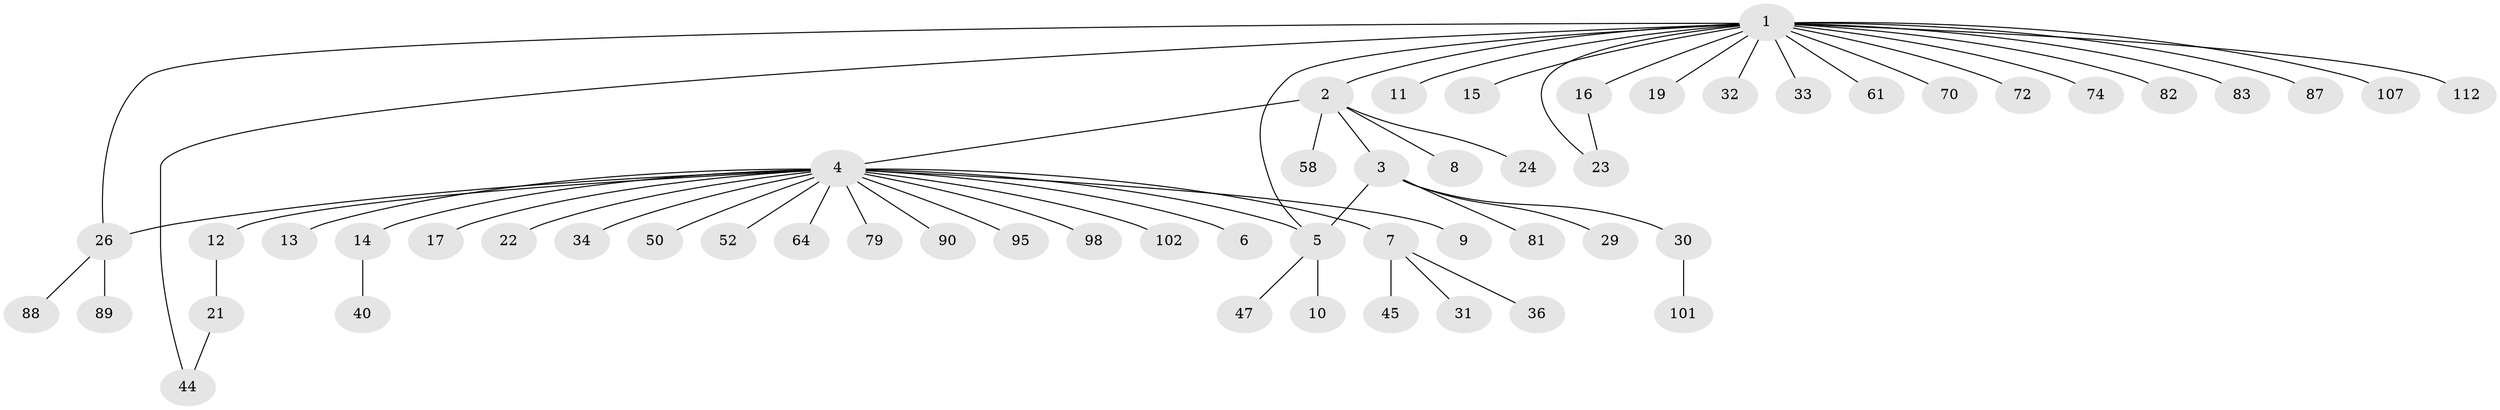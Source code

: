 // original degree distribution, {20: 0.017699115044247787, 6: 0.017699115044247787, 5: 0.008849557522123894, 7: 0.017699115044247787, 2: 0.19469026548672566, 1: 0.6106194690265486, 4: 0.04424778761061947, 3: 0.08849557522123894}
// Generated by graph-tools (version 1.1) at 2025/14/03/09/25 04:14:34]
// undirected, 56 vertices, 60 edges
graph export_dot {
graph [start="1"]
  node [color=gray90,style=filled];
  1;
  2;
  3;
  4;
  5 [super="+53+63+57+20"];
  6 [super="+76"];
  7 [super="+41+65"];
  8;
  9 [super="+69+108+48"];
  10;
  11 [super="+18"];
  12 [super="+78"];
  13 [super="+51"];
  14 [super="+35+97+71"];
  15;
  16 [super="+91"];
  17;
  19;
  21 [super="+38+77+104+54+68+25"];
  22;
  23 [super="+39"];
  24 [super="+28+62"];
  26 [super="+37+42"];
  29;
  30;
  31 [super="+59"];
  32 [super="+111+75+49"];
  33;
  34;
  36;
  40 [super="+96"];
  44 [super="+110+60"];
  45 [super="+80"];
  47 [super="+67"];
  50 [super="+92+85"];
  52 [super="+100"];
  58;
  61 [super="+73+94"];
  64;
  70;
  72;
  74;
  79 [super="+106"];
  81;
  82;
  83;
  87;
  88;
  89;
  90;
  95;
  98;
  101;
  102;
  107;
  112;
  1 -- 2;
  1 -- 5;
  1 -- 11;
  1 -- 15;
  1 -- 16;
  1 -- 19;
  1 -- 23;
  1 -- 26;
  1 -- 32;
  1 -- 33;
  1 -- 61;
  1 -- 70;
  1 -- 72;
  1 -- 74;
  1 -- 82;
  1 -- 83;
  1 -- 87;
  1 -- 107;
  1 -- 112;
  1 -- 44;
  2 -- 3;
  2 -- 4;
  2 -- 8;
  2 -- 24;
  2 -- 58;
  3 -- 29;
  3 -- 30;
  3 -- 81;
  3 -- 5;
  4 -- 5;
  4 -- 6;
  4 -- 7;
  4 -- 9;
  4 -- 12;
  4 -- 13;
  4 -- 14;
  4 -- 17;
  4 -- 22;
  4 -- 34;
  4 -- 50;
  4 -- 52;
  4 -- 64;
  4 -- 79;
  4 -- 90;
  4 -- 95;
  4 -- 98;
  4 -- 102;
  4 -- 26;
  5 -- 10;
  5 -- 47;
  7 -- 31;
  7 -- 36;
  7 -- 45;
  12 -- 21;
  14 -- 40;
  16 -- 23;
  21 -- 44;
  26 -- 88;
  26 -- 89;
  30 -- 101;
}
